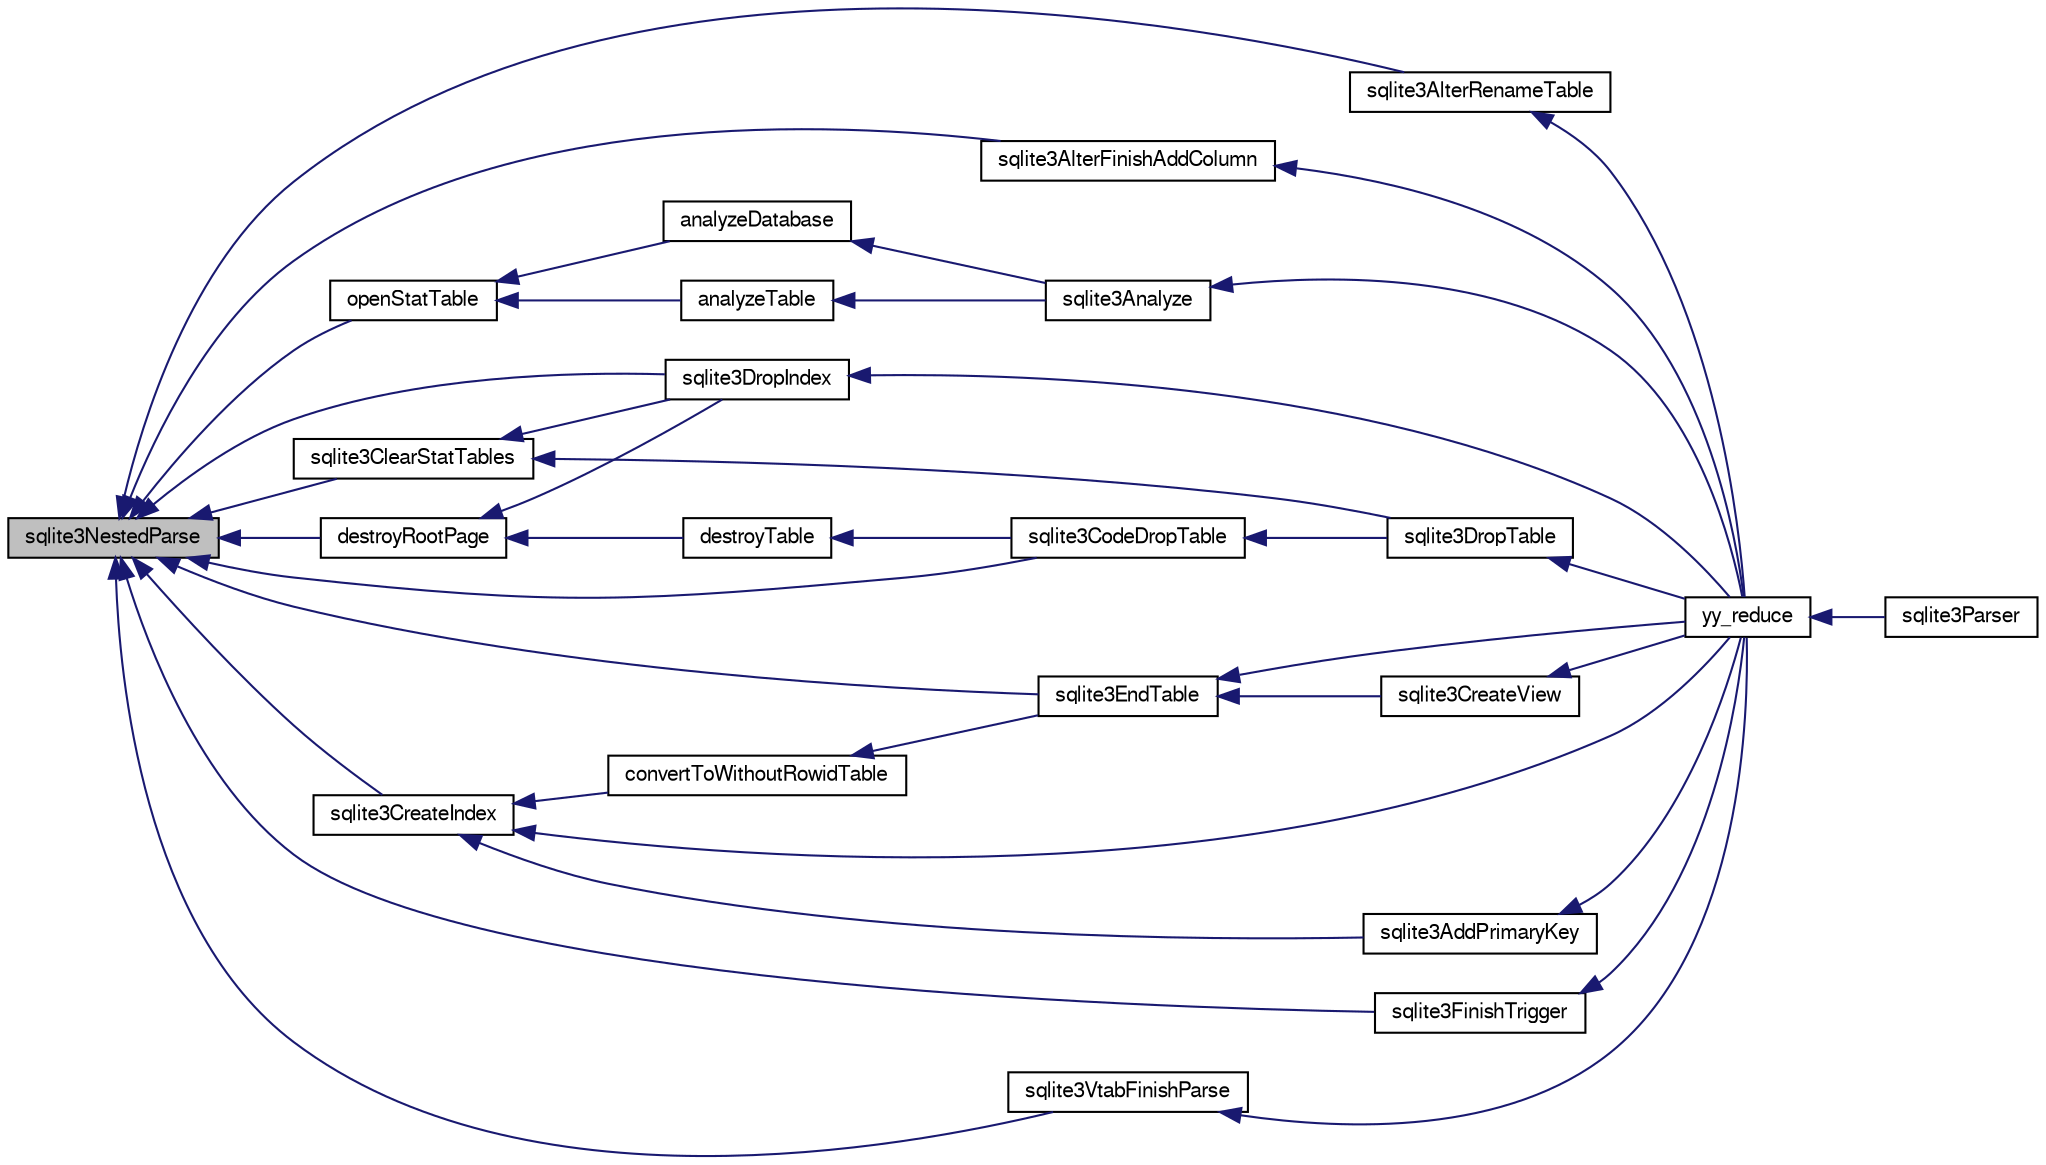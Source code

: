digraph "sqlite3NestedParse"
{
  edge [fontname="FreeSans",fontsize="10",labelfontname="FreeSans",labelfontsize="10"];
  node [fontname="FreeSans",fontsize="10",shape=record];
  rankdir="LR";
  Node603097 [label="sqlite3NestedParse",height=0.2,width=0.4,color="black", fillcolor="grey75", style="filled", fontcolor="black"];
  Node603097 -> Node603098 [dir="back",color="midnightblue",fontsize="10",style="solid",fontname="FreeSans"];
  Node603098 [label="sqlite3AlterRenameTable",height=0.2,width=0.4,color="black", fillcolor="white", style="filled",URL="$sqlite3_8c.html#aa5cfdb507ff74e559f2efb0318c96d2c"];
  Node603098 -> Node603099 [dir="back",color="midnightblue",fontsize="10",style="solid",fontname="FreeSans"];
  Node603099 [label="yy_reduce",height=0.2,width=0.4,color="black", fillcolor="white", style="filled",URL="$sqlite3_8c.html#a7c419a9b25711c666a9a2449ef377f14"];
  Node603099 -> Node603100 [dir="back",color="midnightblue",fontsize="10",style="solid",fontname="FreeSans"];
  Node603100 [label="sqlite3Parser",height=0.2,width=0.4,color="black", fillcolor="white", style="filled",URL="$sqlite3_8c.html#a0327d71a5fabe0b6a343d78a2602e72a"];
  Node603097 -> Node603101 [dir="back",color="midnightblue",fontsize="10",style="solid",fontname="FreeSans"];
  Node603101 [label="sqlite3AlterFinishAddColumn",height=0.2,width=0.4,color="black", fillcolor="white", style="filled",URL="$sqlite3_8c.html#a392e1e5be904b01216faae16a77c2c31"];
  Node603101 -> Node603099 [dir="back",color="midnightblue",fontsize="10",style="solid",fontname="FreeSans"];
  Node603097 -> Node603102 [dir="back",color="midnightblue",fontsize="10",style="solid",fontname="FreeSans"];
  Node603102 [label="openStatTable",height=0.2,width=0.4,color="black", fillcolor="white", style="filled",URL="$sqlite3_8c.html#aea3da21ca87050c11c23e01f578cc5dc"];
  Node603102 -> Node603103 [dir="back",color="midnightblue",fontsize="10",style="solid",fontname="FreeSans"];
  Node603103 [label="analyzeDatabase",height=0.2,width=0.4,color="black", fillcolor="white", style="filled",URL="$sqlite3_8c.html#a19f2a630f42aaa010d1b47b81f8cea18"];
  Node603103 -> Node603104 [dir="back",color="midnightblue",fontsize="10",style="solid",fontname="FreeSans"];
  Node603104 [label="sqlite3Analyze",height=0.2,width=0.4,color="black", fillcolor="white", style="filled",URL="$sqlite3_8c.html#ac696deb1ccaae3fa855cfbd0bfd4d048"];
  Node603104 -> Node603099 [dir="back",color="midnightblue",fontsize="10",style="solid",fontname="FreeSans"];
  Node603102 -> Node603105 [dir="back",color="midnightblue",fontsize="10",style="solid",fontname="FreeSans"];
  Node603105 [label="analyzeTable",height=0.2,width=0.4,color="black", fillcolor="white", style="filled",URL="$sqlite3_8c.html#a85f18bcf2d42d5d6ae3033b0c49144b6"];
  Node603105 -> Node603104 [dir="back",color="midnightblue",fontsize="10",style="solid",fontname="FreeSans"];
  Node603097 -> Node603106 [dir="back",color="midnightblue",fontsize="10",style="solid",fontname="FreeSans"];
  Node603106 [label="sqlite3EndTable",height=0.2,width=0.4,color="black", fillcolor="white", style="filled",URL="$sqlite3_8c.html#a7b5f2c66c0f0b6f819d970ca389768b0"];
  Node603106 -> Node603107 [dir="back",color="midnightblue",fontsize="10",style="solid",fontname="FreeSans"];
  Node603107 [label="sqlite3CreateView",height=0.2,width=0.4,color="black", fillcolor="white", style="filled",URL="$sqlite3_8c.html#a9d85cb00ff71dee5cd9a019503a6982e"];
  Node603107 -> Node603099 [dir="back",color="midnightblue",fontsize="10",style="solid",fontname="FreeSans"];
  Node603106 -> Node603099 [dir="back",color="midnightblue",fontsize="10",style="solid",fontname="FreeSans"];
  Node603097 -> Node603108 [dir="back",color="midnightblue",fontsize="10",style="solid",fontname="FreeSans"];
  Node603108 [label="destroyRootPage",height=0.2,width=0.4,color="black", fillcolor="white", style="filled",URL="$sqlite3_8c.html#a117f2ef54e18f018369a4da17d1a0881"];
  Node603108 -> Node603109 [dir="back",color="midnightblue",fontsize="10",style="solid",fontname="FreeSans"];
  Node603109 [label="destroyTable",height=0.2,width=0.4,color="black", fillcolor="white", style="filled",URL="$sqlite3_8c.html#af9dd6dd5525753fa1319b280d8280b1e"];
  Node603109 -> Node603110 [dir="back",color="midnightblue",fontsize="10",style="solid",fontname="FreeSans"];
  Node603110 [label="sqlite3CodeDropTable",height=0.2,width=0.4,color="black", fillcolor="white", style="filled",URL="$sqlite3_8c.html#aaf9a8d65346dc15bfcd60bc48e885f46"];
  Node603110 -> Node603111 [dir="back",color="midnightblue",fontsize="10",style="solid",fontname="FreeSans"];
  Node603111 [label="sqlite3DropTable",height=0.2,width=0.4,color="black", fillcolor="white", style="filled",URL="$sqlite3_8c.html#a5534f77364b5568783c0e50db3c9defb"];
  Node603111 -> Node603099 [dir="back",color="midnightblue",fontsize="10",style="solid",fontname="FreeSans"];
  Node603108 -> Node603112 [dir="back",color="midnightblue",fontsize="10",style="solid",fontname="FreeSans"];
  Node603112 [label="sqlite3DropIndex",height=0.2,width=0.4,color="black", fillcolor="white", style="filled",URL="$sqlite3_8c.html#a3ffd2536f34a0cf6d427710b06b71e83"];
  Node603112 -> Node603099 [dir="back",color="midnightblue",fontsize="10",style="solid",fontname="FreeSans"];
  Node603097 -> Node603113 [dir="back",color="midnightblue",fontsize="10",style="solid",fontname="FreeSans"];
  Node603113 [label="sqlite3ClearStatTables",height=0.2,width=0.4,color="black", fillcolor="white", style="filled",URL="$sqlite3_8c.html#a3a6659fbbc07f5bd5d327d88e6660702"];
  Node603113 -> Node603111 [dir="back",color="midnightblue",fontsize="10",style="solid",fontname="FreeSans"];
  Node603113 -> Node603112 [dir="back",color="midnightblue",fontsize="10",style="solid",fontname="FreeSans"];
  Node603097 -> Node603110 [dir="back",color="midnightblue",fontsize="10",style="solid",fontname="FreeSans"];
  Node603097 -> Node603114 [dir="back",color="midnightblue",fontsize="10",style="solid",fontname="FreeSans"];
  Node603114 [label="sqlite3CreateIndex",height=0.2,width=0.4,color="black", fillcolor="white", style="filled",URL="$sqlite3_8c.html#a8dbe5e590ab6c58a8c45f34f7c81e825"];
  Node603114 -> Node603115 [dir="back",color="midnightblue",fontsize="10",style="solid",fontname="FreeSans"];
  Node603115 [label="sqlite3AddPrimaryKey",height=0.2,width=0.4,color="black", fillcolor="white", style="filled",URL="$sqlite3_8c.html#af2b0672c3379d2a7d927d210ae0ade62"];
  Node603115 -> Node603099 [dir="back",color="midnightblue",fontsize="10",style="solid",fontname="FreeSans"];
  Node603114 -> Node603116 [dir="back",color="midnightblue",fontsize="10",style="solid",fontname="FreeSans"];
  Node603116 [label="convertToWithoutRowidTable",height=0.2,width=0.4,color="black", fillcolor="white", style="filled",URL="$sqlite3_8c.html#a0d41effc4e4a0ba740429a08f6747313"];
  Node603116 -> Node603106 [dir="back",color="midnightblue",fontsize="10",style="solid",fontname="FreeSans"];
  Node603114 -> Node603099 [dir="back",color="midnightblue",fontsize="10",style="solid",fontname="FreeSans"];
  Node603097 -> Node603112 [dir="back",color="midnightblue",fontsize="10",style="solid",fontname="FreeSans"];
  Node603097 -> Node603117 [dir="back",color="midnightblue",fontsize="10",style="solid",fontname="FreeSans"];
  Node603117 [label="sqlite3FinishTrigger",height=0.2,width=0.4,color="black", fillcolor="white", style="filled",URL="$sqlite3_8c.html#a15231afa0ac739363aee4cdb88380886"];
  Node603117 -> Node603099 [dir="back",color="midnightblue",fontsize="10",style="solid",fontname="FreeSans"];
  Node603097 -> Node603118 [dir="back",color="midnightblue",fontsize="10",style="solid",fontname="FreeSans"];
  Node603118 [label="sqlite3VtabFinishParse",height=0.2,width=0.4,color="black", fillcolor="white", style="filled",URL="$sqlite3_8c.html#a31979f7a03df3cc53c4189dd1f3ea24c"];
  Node603118 -> Node603099 [dir="back",color="midnightblue",fontsize="10",style="solid",fontname="FreeSans"];
}
